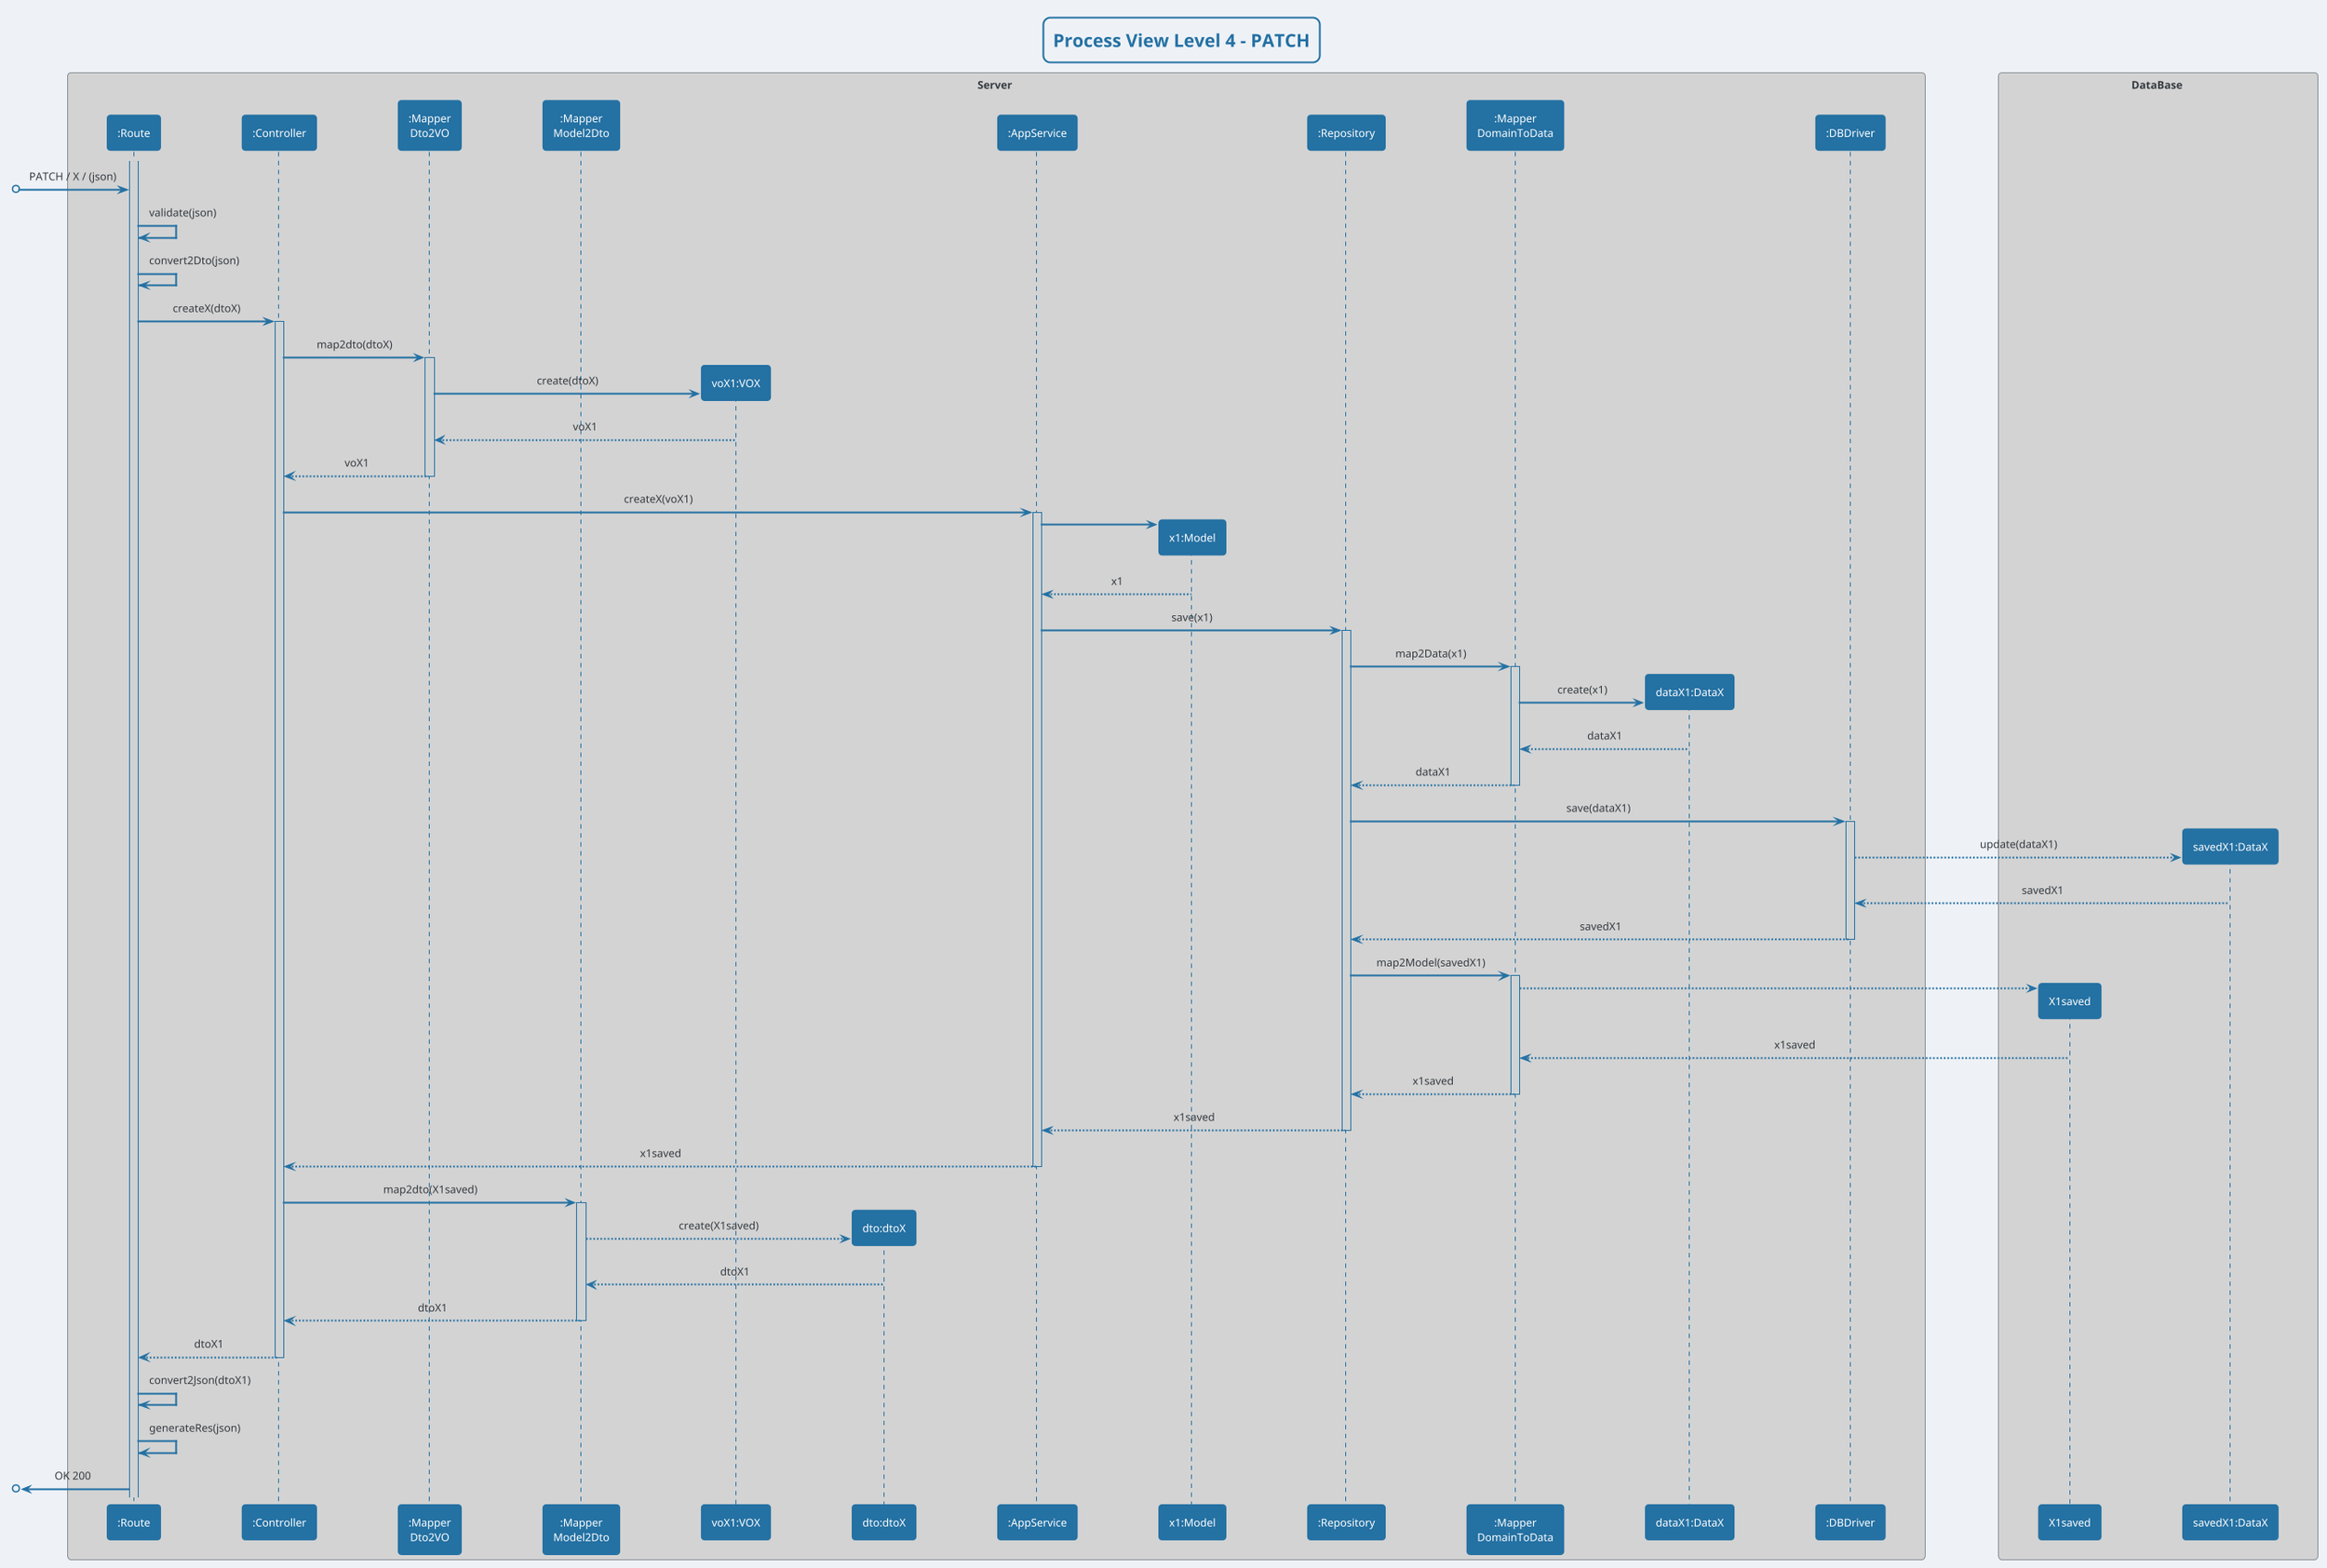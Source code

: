 @startuml

!theme cerulean
skinparam backgroundColor #EEF2F7
skinparam titleBorderRoundCorner 15
skinparam titleBorderThickness 2
skinparam titleBorderColor #2471A3
skinparam titleFontColor #2471A3
skinparam sequenceArrowThickness 2
skinparam defaultTextAlignment center
skinparam sequenceParticipantBorderThickness 2
skinparam sequenceParticipantFontColor white
skinparam sequenceLifeLineBorderColor #2471A3
skinparam sequenceLifeLineBorderThickness 1.5
skinparam sequenceParticipantBackgroundColor #2471A3
skinparam sequenceParticipantBorderColor #2471A3
skinparam ArrowColor #2471A3
skinparam ArrowThickness 2
skinparam sequenceLifeLineBackgroundColor #D0D3D4


title Process View Level 4 - PATCH

box Server #lightgray
participant ":Route" as route
participant ":Controller" as controller
participant ":Mapper\nDto2VO" as dtotovo
participant ":Mapper\nModel2Dto" as modeltodto
participant "voX1:VOX" as vox1
participant "dto:dtoX" as dtoX
participant ":AppService" as appservice
participant "x1:Model" as model
participant ":Repository" as repository
participant ":Mapper\nDomainToData" as domtodata
participant "dataX1:DataX" as data
participant ":DBDriver" as bddriver
endbox

box DataBase #lightgray
participant "X1saved" as x1saved
participant "savedX1:DataX" as savedx1
end box

activate route
[o-> route : PATCH / X / (json)
route -> route : validate(json)
route -> route : convert2Dto(json)
route -> controller : createX(dtoX)
activate controller
controller -> dtotovo : map2dto(dtoX)
activate dtotovo
dtotovo -> vox1** : create(dtoX)
vox1 --> dtotovo : voX1
dtotovo --> controller : voX1
deactivate
controller -> appservice : createX(voX1)
activate appservice
appservice -> model**
model --> appservice : x1
appservice -> repository : save(x1)
activate repository
repository -> domtodata : map2Data(x1)
activate domtodata
domtodata -> data** : create(x1)
data --> domtodata : dataX1
domtodata --> repository : dataX1
deactivate
repository -> bddriver : save(dataX1)
activate bddriver
bddriver --> savedx1** : update(dataX1)
savedx1 --> bddriver : savedX1
bddriver --> repository : savedX1
deactivate
repository -> domtodata : map2Model(savedX1)
activate domtodata
domtodata --> x1saved** :
x1saved --> domtodata : x1saved
domtodata --> repository : x1saved
deactivate
repository --> appservice : x1saved
deactivate
appservice --> controller : x1saved
deactivate
controller -> modeltodto : map2dto(X1saved)
activate modeltodto
modeltodto --> dtoX** : create(X1saved)
dtoX --> modeltodto : dtoX1
modeltodto  --> controller : dtoX1
deactivate
controller --> route : dtoX1
deactivate
route -> route : convert2Json(dtoX1)
route -> route : generateRes(json)

[o<- route : OK 200


@enduml